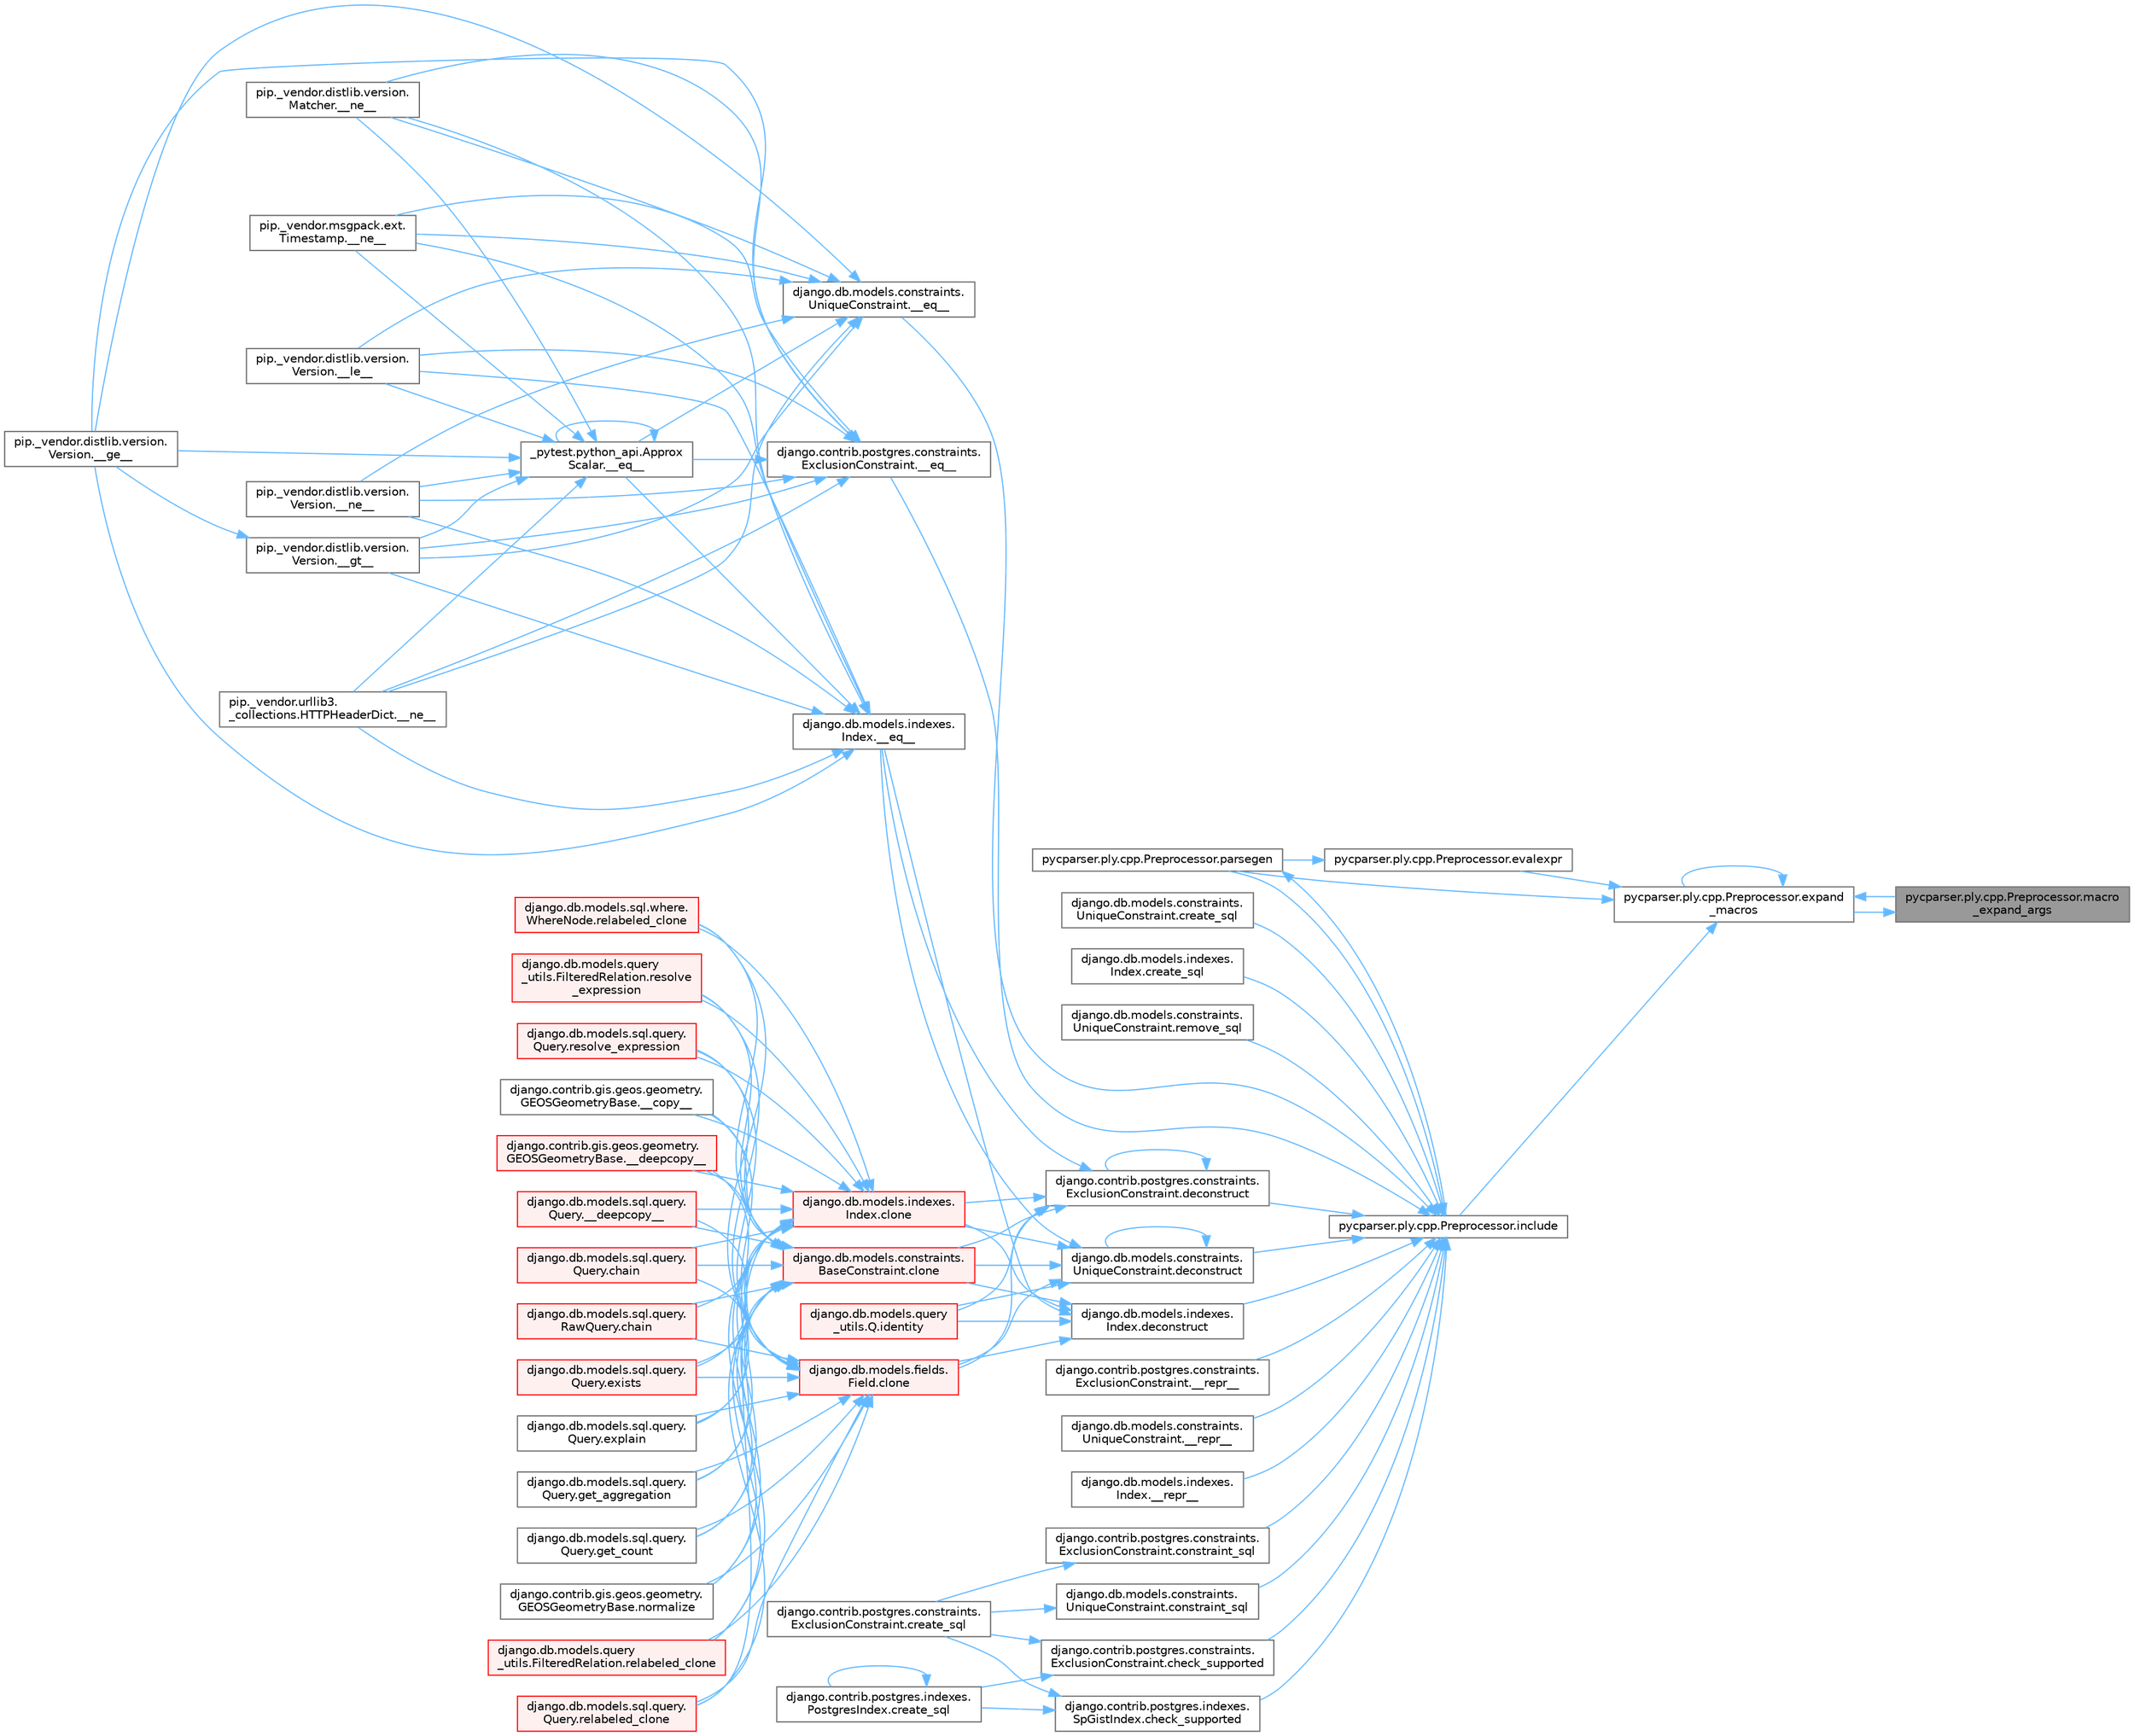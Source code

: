digraph "pycparser.ply.cpp.Preprocessor.macro_expand_args"
{
 // LATEX_PDF_SIZE
  bgcolor="transparent";
  edge [fontname=Helvetica,fontsize=10,labelfontname=Helvetica,labelfontsize=10];
  node [fontname=Helvetica,fontsize=10,shape=box,height=0.2,width=0.4];
  rankdir="RL";
  Node1 [id="Node000001",label="pycparser.ply.cpp.Preprocessor.macro\l_expand_args",height=0.2,width=0.4,color="gray40", fillcolor="grey60", style="filled", fontcolor="black",tooltip=" "];
  Node1 -> Node2 [id="edge1_Node000001_Node000002",dir="back",color="steelblue1",style="solid",tooltip=" "];
  Node2 [id="Node000002",label="pycparser.ply.cpp.Preprocessor.expand\l_macros",height=0.2,width=0.4,color="grey40", fillcolor="white", style="filled",URL="$classpycparser_1_1ply_1_1cpp_1_1_preprocessor.html#a4ac7e926ac9f68ef96f58e704a570d42",tooltip=" "];
  Node2 -> Node3 [id="edge2_Node000002_Node000003",dir="back",color="steelblue1",style="solid",tooltip=" "];
  Node3 [id="Node000003",label="pycparser.ply.cpp.Preprocessor.evalexpr",height=0.2,width=0.4,color="grey40", fillcolor="white", style="filled",URL="$classpycparser_1_1ply_1_1cpp_1_1_preprocessor.html#a3c16ad6c28242d1214d20158b02ecabd",tooltip=" "];
  Node3 -> Node4 [id="edge3_Node000003_Node000004",dir="back",color="steelblue1",style="solid",tooltip=" "];
  Node4 [id="Node000004",label="pycparser.ply.cpp.Preprocessor.parsegen",height=0.2,width=0.4,color="grey40", fillcolor="white", style="filled",URL="$classpycparser_1_1ply_1_1cpp_1_1_preprocessor.html#aad71ed64ebab07f9eafb0b36f9108723",tooltip=" "];
  Node4 -> Node5 [id="edge4_Node000004_Node000005",dir="back",color="steelblue1",style="solid",tooltip=" "];
  Node5 [id="Node000005",label="pycparser.ply.cpp.Preprocessor.include",height=0.2,width=0.4,color="grey40", fillcolor="white", style="filled",URL="$classpycparser_1_1ply_1_1cpp_1_1_preprocessor.html#aa91b0516d72dcf45e3d21b35b84ea1e0",tooltip=" "];
  Node5 -> Node6 [id="edge5_Node000005_Node000006",dir="back",color="steelblue1",style="solid",tooltip=" "];
  Node6 [id="Node000006",label="django.contrib.postgres.constraints.\lExclusionConstraint.__eq__",height=0.2,width=0.4,color="grey40", fillcolor="white", style="filled",URL="$classdjango_1_1contrib_1_1postgres_1_1constraints_1_1_exclusion_constraint.html#af496d048323e51177e1239475f9fe47c",tooltip=" "];
  Node6 -> Node7 [id="edge6_Node000006_Node000007",dir="back",color="steelblue1",style="solid",tooltip=" "];
  Node7 [id="Node000007",label="_pytest.python_api.Approx\lScalar.__eq__",height=0.2,width=0.4,color="grey40", fillcolor="white", style="filled",URL="$class__pytest_1_1python__api_1_1_approx_scalar.html#af4601ee4ca7409927f88c83ebfc3d923",tooltip=" "];
  Node7 -> Node7 [id="edge7_Node000007_Node000007",dir="back",color="steelblue1",style="solid",tooltip=" "];
  Node7 -> Node8 [id="edge8_Node000007_Node000008",dir="back",color="steelblue1",style="solid",tooltip=" "];
  Node8 [id="Node000008",label="pip._vendor.distlib.version.\lVersion.__ge__",height=0.2,width=0.4,color="grey40", fillcolor="white", style="filled",URL="$classpip_1_1__vendor_1_1distlib_1_1version_1_1_version.html#aa6b7b889cebc687ddb5ed9040d01b1ec",tooltip=" "];
  Node7 -> Node9 [id="edge9_Node000007_Node000009",dir="back",color="steelblue1",style="solid",tooltip=" "];
  Node9 [id="Node000009",label="pip._vendor.distlib.version.\lVersion.__gt__",height=0.2,width=0.4,color="grey40", fillcolor="white", style="filled",URL="$classpip_1_1__vendor_1_1distlib_1_1version_1_1_version.html#a51cf0c8da1bb6829173ff6861b10cb5f",tooltip=" "];
  Node9 -> Node8 [id="edge10_Node000009_Node000008",dir="back",color="steelblue1",style="solid",tooltip=" "];
  Node7 -> Node10 [id="edge11_Node000007_Node000010",dir="back",color="steelblue1",style="solid",tooltip=" "];
  Node10 [id="Node000010",label="pip._vendor.distlib.version.\lVersion.__le__",height=0.2,width=0.4,color="grey40", fillcolor="white", style="filled",URL="$classpip_1_1__vendor_1_1distlib_1_1version_1_1_version.html#ae5e2c5d9b76377e286fcf92a382cbb8b",tooltip=" "];
  Node7 -> Node11 [id="edge12_Node000007_Node000011",dir="back",color="steelblue1",style="solid",tooltip=" "];
  Node11 [id="Node000011",label="pip._vendor.distlib.version.\lMatcher.__ne__",height=0.2,width=0.4,color="grey40", fillcolor="white", style="filled",URL="$classpip_1_1__vendor_1_1distlib_1_1version_1_1_matcher.html#a24f8f8a4686bff3018fee5d22f4e02f1",tooltip=" "];
  Node7 -> Node12 [id="edge13_Node000007_Node000012",dir="back",color="steelblue1",style="solid",tooltip=" "];
  Node12 [id="Node000012",label="pip._vendor.distlib.version.\lVersion.__ne__",height=0.2,width=0.4,color="grey40", fillcolor="white", style="filled",URL="$classpip_1_1__vendor_1_1distlib_1_1version_1_1_version.html#aea3cdf6db007318ab1a2e8d144e2a4a1",tooltip=" "];
  Node7 -> Node13 [id="edge14_Node000007_Node000013",dir="back",color="steelblue1",style="solid",tooltip=" "];
  Node13 [id="Node000013",label="pip._vendor.msgpack.ext.\lTimestamp.__ne__",height=0.2,width=0.4,color="grey40", fillcolor="white", style="filled",URL="$classpip_1_1__vendor_1_1msgpack_1_1ext_1_1_timestamp.html#ac38b8cada8075f7a1133b06bc99b2317",tooltip=" "];
  Node7 -> Node14 [id="edge15_Node000007_Node000014",dir="back",color="steelblue1",style="solid",tooltip=" "];
  Node14 [id="Node000014",label="pip._vendor.urllib3.\l_collections.HTTPHeaderDict.__ne__",height=0.2,width=0.4,color="grey40", fillcolor="white", style="filled",URL="$classpip_1_1__vendor_1_1urllib3_1_1__collections_1_1_h_t_t_p_header_dict.html#aa7766a9499d33160a1258e140e35a806",tooltip=" "];
  Node6 -> Node8 [id="edge16_Node000006_Node000008",dir="back",color="steelblue1",style="solid",tooltip=" "];
  Node6 -> Node9 [id="edge17_Node000006_Node000009",dir="back",color="steelblue1",style="solid",tooltip=" "];
  Node6 -> Node10 [id="edge18_Node000006_Node000010",dir="back",color="steelblue1",style="solid",tooltip=" "];
  Node6 -> Node11 [id="edge19_Node000006_Node000011",dir="back",color="steelblue1",style="solid",tooltip=" "];
  Node6 -> Node12 [id="edge20_Node000006_Node000012",dir="back",color="steelblue1",style="solid",tooltip=" "];
  Node6 -> Node13 [id="edge21_Node000006_Node000013",dir="back",color="steelblue1",style="solid",tooltip=" "];
  Node6 -> Node14 [id="edge22_Node000006_Node000014",dir="back",color="steelblue1",style="solid",tooltip=" "];
  Node5 -> Node15 [id="edge23_Node000005_Node000015",dir="back",color="steelblue1",style="solid",tooltip=" "];
  Node15 [id="Node000015",label="django.db.models.constraints.\lUniqueConstraint.__eq__",height=0.2,width=0.4,color="grey40", fillcolor="white", style="filled",URL="$classdjango_1_1db_1_1models_1_1constraints_1_1_unique_constraint.html#a1a877e5c6def4673a480b3fd44e3ad19",tooltip=" "];
  Node15 -> Node7 [id="edge24_Node000015_Node000007",dir="back",color="steelblue1",style="solid",tooltip=" "];
  Node15 -> Node8 [id="edge25_Node000015_Node000008",dir="back",color="steelblue1",style="solid",tooltip=" "];
  Node15 -> Node9 [id="edge26_Node000015_Node000009",dir="back",color="steelblue1",style="solid",tooltip=" "];
  Node15 -> Node10 [id="edge27_Node000015_Node000010",dir="back",color="steelblue1",style="solid",tooltip=" "];
  Node15 -> Node11 [id="edge28_Node000015_Node000011",dir="back",color="steelblue1",style="solid",tooltip=" "];
  Node15 -> Node12 [id="edge29_Node000015_Node000012",dir="back",color="steelblue1",style="solid",tooltip=" "];
  Node15 -> Node13 [id="edge30_Node000015_Node000013",dir="back",color="steelblue1",style="solid",tooltip=" "];
  Node15 -> Node14 [id="edge31_Node000015_Node000014",dir="back",color="steelblue1",style="solid",tooltip=" "];
  Node5 -> Node16 [id="edge32_Node000005_Node000016",dir="back",color="steelblue1",style="solid",tooltip=" "];
  Node16 [id="Node000016",label="django.contrib.postgres.constraints.\lExclusionConstraint.__repr__",height=0.2,width=0.4,color="grey40", fillcolor="white", style="filled",URL="$classdjango_1_1contrib_1_1postgres_1_1constraints_1_1_exclusion_constraint.html#a0771594ced240daa3e783f821d28adb5",tooltip=" "];
  Node5 -> Node17 [id="edge33_Node000005_Node000017",dir="back",color="steelblue1",style="solid",tooltip=" "];
  Node17 [id="Node000017",label="django.db.models.constraints.\lUniqueConstraint.__repr__",height=0.2,width=0.4,color="grey40", fillcolor="white", style="filled",URL="$classdjango_1_1db_1_1models_1_1constraints_1_1_unique_constraint.html#a182454ed288d36d2033f34e2442e63b6",tooltip=" "];
  Node5 -> Node18 [id="edge34_Node000005_Node000018",dir="back",color="steelblue1",style="solid",tooltip=" "];
  Node18 [id="Node000018",label="django.db.models.indexes.\lIndex.__repr__",height=0.2,width=0.4,color="grey40", fillcolor="white", style="filled",URL="$classdjango_1_1db_1_1models_1_1indexes_1_1_index.html#a491779817a13ed7b81a3fa01cb34b2c6",tooltip=" "];
  Node5 -> Node19 [id="edge35_Node000005_Node000019",dir="back",color="steelblue1",style="solid",tooltip=" "];
  Node19 [id="Node000019",label="django.contrib.postgres.constraints.\lExclusionConstraint.check_supported",height=0.2,width=0.4,color="grey40", fillcolor="white", style="filled",URL="$classdjango_1_1contrib_1_1postgres_1_1constraints_1_1_exclusion_constraint.html#afce44af1fdf188bca4592f852eb897c3",tooltip=" "];
  Node19 -> Node20 [id="edge36_Node000019_Node000020",dir="back",color="steelblue1",style="solid",tooltip=" "];
  Node20 [id="Node000020",label="django.contrib.postgres.constraints.\lExclusionConstraint.create_sql",height=0.2,width=0.4,color="grey40", fillcolor="white", style="filled",URL="$classdjango_1_1contrib_1_1postgres_1_1constraints_1_1_exclusion_constraint.html#a491aa9fcecb71b800a51e96a00892078",tooltip=" "];
  Node19 -> Node21 [id="edge37_Node000019_Node000021",dir="back",color="steelblue1",style="solid",tooltip=" "];
  Node21 [id="Node000021",label="django.contrib.postgres.indexes.\lPostgresIndex.create_sql",height=0.2,width=0.4,color="grey40", fillcolor="white", style="filled",URL="$classdjango_1_1contrib_1_1postgres_1_1indexes_1_1_postgres_index.html#aca4fb7bbfc0ddbcbbb35f50aeb275adc",tooltip=" "];
  Node21 -> Node21 [id="edge38_Node000021_Node000021",dir="back",color="steelblue1",style="solid",tooltip=" "];
  Node5 -> Node22 [id="edge39_Node000005_Node000022",dir="back",color="steelblue1",style="solid",tooltip=" "];
  Node22 [id="Node000022",label="django.contrib.postgres.indexes.\lSpGistIndex.check_supported",height=0.2,width=0.4,color="grey40", fillcolor="white", style="filled",URL="$classdjango_1_1contrib_1_1postgres_1_1indexes_1_1_sp_gist_index.html#aa2d05c1b3c304ae928ef271c01011447",tooltip=" "];
  Node22 -> Node20 [id="edge40_Node000022_Node000020",dir="back",color="steelblue1",style="solid",tooltip=" "];
  Node22 -> Node21 [id="edge41_Node000022_Node000021",dir="back",color="steelblue1",style="solid",tooltip=" "];
  Node5 -> Node23 [id="edge42_Node000005_Node000023",dir="back",color="steelblue1",style="solid",tooltip=" "];
  Node23 [id="Node000023",label="django.contrib.postgres.constraints.\lExclusionConstraint.constraint_sql",height=0.2,width=0.4,color="grey40", fillcolor="white", style="filled",URL="$classdjango_1_1contrib_1_1postgres_1_1constraints_1_1_exclusion_constraint.html#a9c7786d94df04c688d948011958a68c1",tooltip=" "];
  Node23 -> Node20 [id="edge43_Node000023_Node000020",dir="back",color="steelblue1",style="solid",tooltip=" "];
  Node5 -> Node24 [id="edge44_Node000005_Node000024",dir="back",color="steelblue1",style="solid",tooltip=" "];
  Node24 [id="Node000024",label="django.db.models.constraints.\lUniqueConstraint.constraint_sql",height=0.2,width=0.4,color="grey40", fillcolor="white", style="filled",URL="$classdjango_1_1db_1_1models_1_1constraints_1_1_unique_constraint.html#ad8e91d3d3fb576b5000de9908877754d",tooltip=" "];
  Node24 -> Node20 [id="edge45_Node000024_Node000020",dir="back",color="steelblue1",style="solid",tooltip=" "];
  Node5 -> Node25 [id="edge46_Node000005_Node000025",dir="back",color="steelblue1",style="solid",tooltip=" "];
  Node25 [id="Node000025",label="django.db.models.constraints.\lUniqueConstraint.create_sql",height=0.2,width=0.4,color="grey40", fillcolor="white", style="filled",URL="$classdjango_1_1db_1_1models_1_1constraints_1_1_unique_constraint.html#ad0cc45d12329073fac8ae7b419a34cae",tooltip=" "];
  Node5 -> Node26 [id="edge47_Node000005_Node000026",dir="back",color="steelblue1",style="solid",tooltip=" "];
  Node26 [id="Node000026",label="django.db.models.indexes.\lIndex.create_sql",height=0.2,width=0.4,color="grey40", fillcolor="white", style="filled",URL="$classdjango_1_1db_1_1models_1_1indexes_1_1_index.html#a7e8410dc834fe4215a58d075ccddd399",tooltip=" "];
  Node5 -> Node27 [id="edge48_Node000005_Node000027",dir="back",color="steelblue1",style="solid",tooltip=" "];
  Node27 [id="Node000027",label="django.contrib.postgres.constraints.\lExclusionConstraint.deconstruct",height=0.2,width=0.4,color="grey40", fillcolor="white", style="filled",URL="$classdjango_1_1contrib_1_1postgres_1_1constraints_1_1_exclusion_constraint.html#ad7f2b1013a1aeb3f6e584282ead19dfb",tooltip=" "];
  Node27 -> Node28 [id="edge49_Node000027_Node000028",dir="back",color="steelblue1",style="solid",tooltip=" "];
  Node28 [id="Node000028",label="django.db.models.indexes.\lIndex.__eq__",height=0.2,width=0.4,color="grey40", fillcolor="white", style="filled",URL="$classdjango_1_1db_1_1models_1_1indexes_1_1_index.html#a610477616672fd35272d94ba513c1496",tooltip=" "];
  Node28 -> Node7 [id="edge50_Node000028_Node000007",dir="back",color="steelblue1",style="solid",tooltip=" "];
  Node28 -> Node8 [id="edge51_Node000028_Node000008",dir="back",color="steelblue1",style="solid",tooltip=" "];
  Node28 -> Node9 [id="edge52_Node000028_Node000009",dir="back",color="steelblue1",style="solid",tooltip=" "];
  Node28 -> Node10 [id="edge53_Node000028_Node000010",dir="back",color="steelblue1",style="solid",tooltip=" "];
  Node28 -> Node11 [id="edge54_Node000028_Node000011",dir="back",color="steelblue1",style="solid",tooltip=" "];
  Node28 -> Node12 [id="edge55_Node000028_Node000012",dir="back",color="steelblue1",style="solid",tooltip=" "];
  Node28 -> Node13 [id="edge56_Node000028_Node000013",dir="back",color="steelblue1",style="solid",tooltip=" "];
  Node28 -> Node14 [id="edge57_Node000028_Node000014",dir="back",color="steelblue1",style="solid",tooltip=" "];
  Node27 -> Node29 [id="edge58_Node000027_Node000029",dir="back",color="steelblue1",style="solid",tooltip=" "];
  Node29 [id="Node000029",label="django.db.models.constraints.\lBaseConstraint.clone",height=0.2,width=0.4,color="red", fillcolor="#FFF0F0", style="filled",URL="$classdjango_1_1db_1_1models_1_1constraints_1_1_base_constraint.html#a0f02e73d4209006f6317758e83ccf8ac",tooltip=" "];
  Node29 -> Node30 [id="edge59_Node000029_Node000030",dir="back",color="steelblue1",style="solid",tooltip=" "];
  Node30 [id="Node000030",label="django.contrib.gis.geos.geometry.\lGEOSGeometryBase.__copy__",height=0.2,width=0.4,color="grey40", fillcolor="white", style="filled",URL="$classdjango_1_1contrib_1_1gis_1_1geos_1_1geometry_1_1_g_e_o_s_geometry_base.html#ae0f85dbfd6e6e2dab4aa9dd295340b87",tooltip=" "];
  Node29 -> Node31 [id="edge60_Node000029_Node000031",dir="back",color="steelblue1",style="solid",tooltip=" "];
  Node31 [id="Node000031",label="django.contrib.gis.geos.geometry.\lGEOSGeometryBase.__deepcopy__",height=0.2,width=0.4,color="red", fillcolor="#FFF0F0", style="filled",URL="$classdjango_1_1contrib_1_1gis_1_1geos_1_1geometry_1_1_g_e_o_s_geometry_base.html#ac6f16be987e8c98b9ecb52ccb388c18c",tooltip=" "];
  Node29 -> Node321 [id="edge61_Node000029_Node000321",dir="back",color="steelblue1",style="solid",tooltip=" "];
  Node321 [id="Node000321",label="django.db.models.sql.query.\lQuery.__deepcopy__",height=0.2,width=0.4,color="red", fillcolor="#FFF0F0", style="filled",URL="$classdjango_1_1db_1_1models_1_1sql_1_1query_1_1_query.html#a03b0d1ca81a588c179694300577a5dde",tooltip=" "];
  Node29 -> Node322 [id="edge62_Node000029_Node000322",dir="back",color="steelblue1",style="solid",tooltip=" "];
  Node322 [id="Node000322",label="django.db.models.sql.query.\lQuery.chain",height=0.2,width=0.4,color="red", fillcolor="#FFF0F0", style="filled",URL="$classdjango_1_1db_1_1models_1_1sql_1_1query_1_1_query.html#aa3fe5320676d05bc24bd69dcfc785a8f",tooltip=" "];
  Node29 -> Node328 [id="edge63_Node000029_Node000328",dir="back",color="steelblue1",style="solid",tooltip=" "];
  Node328 [id="Node000328",label="django.db.models.sql.query.\lRawQuery.chain",height=0.2,width=0.4,color="red", fillcolor="#FFF0F0", style="filled",URL="$classdjango_1_1db_1_1models_1_1sql_1_1query_1_1_raw_query.html#a7fe9f8502e3420c0378f6edce01aa68b",tooltip=" "];
  Node29 -> Node329 [id="edge64_Node000029_Node000329",dir="back",color="steelblue1",style="solid",tooltip=" "];
  Node329 [id="Node000329",label="django.db.models.sql.query.\lQuery.exists",height=0.2,width=0.4,color="red", fillcolor="#FFF0F0", style="filled",URL="$classdjango_1_1db_1_1models_1_1sql_1_1query_1_1_query.html#ae5c8bc324c4badfdcba3d115464be353",tooltip=" "];
  Node29 -> Node739 [id="edge65_Node000029_Node000739",dir="back",color="steelblue1",style="solid",tooltip=" "];
  Node739 [id="Node000739",label="django.db.models.sql.query.\lQuery.explain",height=0.2,width=0.4,color="grey40", fillcolor="white", style="filled",URL="$classdjango_1_1db_1_1models_1_1sql_1_1query_1_1_query.html#a2017a64b53a6a8b184261899b21895e4",tooltip=" "];
  Node29 -> Node740 [id="edge66_Node000029_Node000740",dir="back",color="steelblue1",style="solid",tooltip=" "];
  Node740 [id="Node000740",label="django.db.models.sql.query.\lQuery.get_aggregation",height=0.2,width=0.4,color="grey40", fillcolor="white", style="filled",URL="$classdjango_1_1db_1_1models_1_1sql_1_1query_1_1_query.html#a838bcc369ee808b360b6ab68323868e0",tooltip=" "];
  Node29 -> Node741 [id="edge67_Node000029_Node000741",dir="back",color="steelblue1",style="solid",tooltip=" "];
  Node741 [id="Node000741",label="django.db.models.sql.query.\lQuery.get_count",height=0.2,width=0.4,color="grey40", fillcolor="white", style="filled",URL="$classdjango_1_1db_1_1models_1_1sql_1_1query_1_1_query.html#a4e6c10ea949b3a1c70851e0002656a09",tooltip=" "];
  Node29 -> Node742 [id="edge68_Node000029_Node000742",dir="back",color="steelblue1",style="solid",tooltip=" "];
  Node742 [id="Node000742",label="django.contrib.gis.geos.geometry.\lGEOSGeometryBase.normalize",height=0.2,width=0.4,color="grey40", fillcolor="white", style="filled",URL="$classdjango_1_1contrib_1_1gis_1_1geos_1_1geometry_1_1_g_e_o_s_geometry_base.html#a8aced8b6d5ffee28e6220e108d7fec9b",tooltip=" "];
  Node29 -> Node743 [id="edge69_Node000029_Node000743",dir="back",color="steelblue1",style="solid",tooltip=" "];
  Node743 [id="Node000743",label="django.db.models.query\l_utils.FilteredRelation.relabeled_clone",height=0.2,width=0.4,color="red", fillcolor="#FFF0F0", style="filled",URL="$classdjango_1_1db_1_1models_1_1query__utils_1_1_filtered_relation.html#a54721cf88cda04227bc9137fac94d470",tooltip=" "];
  Node29 -> Node744 [id="edge70_Node000029_Node000744",dir="back",color="steelblue1",style="solid",tooltip=" "];
  Node744 [id="Node000744",label="django.db.models.sql.query.\lQuery.relabeled_clone",height=0.2,width=0.4,color="red", fillcolor="#FFF0F0", style="filled",URL="$classdjango_1_1db_1_1models_1_1sql_1_1query_1_1_query.html#af280d6a64a9e44dd71caa13a91ccf716",tooltip=" "];
  Node29 -> Node747 [id="edge71_Node000029_Node000747",dir="back",color="steelblue1",style="solid",tooltip=" "];
  Node747 [id="Node000747",label="django.db.models.sql.where.\lWhereNode.relabeled_clone",height=0.2,width=0.4,color="red", fillcolor="#FFF0F0", style="filled",URL="$classdjango_1_1db_1_1models_1_1sql_1_1where_1_1_where_node.html#acb4f80fab7f4124b0f0e418442cec200",tooltip=" "];
  Node29 -> Node748 [id="edge72_Node000029_Node000748",dir="back",color="steelblue1",style="solid",tooltip=" "];
  Node748 [id="Node000748",label="django.db.models.query\l_utils.FilteredRelation.resolve\l_expression",height=0.2,width=0.4,color="red", fillcolor="#FFF0F0", style="filled",URL="$classdjango_1_1db_1_1models_1_1query__utils_1_1_filtered_relation.html#a3f24fb1b73679c55925f8e4dcd511536",tooltip=" "];
  Node29 -> Node749 [id="edge73_Node000029_Node000749",dir="back",color="steelblue1",style="solid",tooltip=" "];
  Node749 [id="Node000749",label="django.db.models.sql.query.\lQuery.resolve_expression",height=0.2,width=0.4,color="red", fillcolor="#FFF0F0", style="filled",URL="$classdjango_1_1db_1_1models_1_1sql_1_1query_1_1_query.html#a9f7253d9010a6f0082182c39b0255e52",tooltip=" "];
  Node27 -> Node736 [id="edge74_Node000027_Node000736",dir="back",color="steelblue1",style="solid",tooltip=" "];
  Node736 [id="Node000736",label="django.db.models.fields.\lField.clone",height=0.2,width=0.4,color="red", fillcolor="#FFF0F0", style="filled",URL="$classdjango_1_1db_1_1models_1_1fields_1_1_field.html#aeaf9d4a620ef742dbc6414393f549ee2",tooltip=" "];
  Node736 -> Node30 [id="edge75_Node000736_Node000030",dir="back",color="steelblue1",style="solid",tooltip=" "];
  Node736 -> Node31 [id="edge76_Node000736_Node000031",dir="back",color="steelblue1",style="solid",tooltip=" "];
  Node736 -> Node321 [id="edge77_Node000736_Node000321",dir="back",color="steelblue1",style="solid",tooltip=" "];
  Node736 -> Node322 [id="edge78_Node000736_Node000322",dir="back",color="steelblue1",style="solid",tooltip=" "];
  Node736 -> Node328 [id="edge79_Node000736_Node000328",dir="back",color="steelblue1",style="solid",tooltip=" "];
  Node736 -> Node329 [id="edge80_Node000736_Node000329",dir="back",color="steelblue1",style="solid",tooltip=" "];
  Node736 -> Node739 [id="edge81_Node000736_Node000739",dir="back",color="steelblue1",style="solid",tooltip=" "];
  Node736 -> Node740 [id="edge82_Node000736_Node000740",dir="back",color="steelblue1",style="solid",tooltip=" "];
  Node736 -> Node741 [id="edge83_Node000736_Node000741",dir="back",color="steelblue1",style="solid",tooltip=" "];
  Node736 -> Node742 [id="edge84_Node000736_Node000742",dir="back",color="steelblue1",style="solid",tooltip=" "];
  Node736 -> Node743 [id="edge85_Node000736_Node000743",dir="back",color="steelblue1",style="solid",tooltip=" "];
  Node736 -> Node744 [id="edge86_Node000736_Node000744",dir="back",color="steelblue1",style="solid",tooltip=" "];
  Node736 -> Node747 [id="edge87_Node000736_Node000747",dir="back",color="steelblue1",style="solid",tooltip=" "];
  Node736 -> Node748 [id="edge88_Node000736_Node000748",dir="back",color="steelblue1",style="solid",tooltip=" "];
  Node736 -> Node749 [id="edge89_Node000736_Node000749",dir="back",color="steelblue1",style="solid",tooltip=" "];
  Node27 -> Node738 [id="edge90_Node000027_Node000738",dir="back",color="steelblue1",style="solid",tooltip=" "];
  Node738 [id="Node000738",label="django.db.models.indexes.\lIndex.clone",height=0.2,width=0.4,color="red", fillcolor="#FFF0F0", style="filled",URL="$classdjango_1_1db_1_1models_1_1indexes_1_1_index.html#aeaccf659cbc1989e539625d16602541e",tooltip=" "];
  Node738 -> Node30 [id="edge91_Node000738_Node000030",dir="back",color="steelblue1",style="solid",tooltip=" "];
  Node738 -> Node31 [id="edge92_Node000738_Node000031",dir="back",color="steelblue1",style="solid",tooltip=" "];
  Node738 -> Node321 [id="edge93_Node000738_Node000321",dir="back",color="steelblue1",style="solid",tooltip=" "];
  Node738 -> Node322 [id="edge94_Node000738_Node000322",dir="back",color="steelblue1",style="solid",tooltip=" "];
  Node738 -> Node328 [id="edge95_Node000738_Node000328",dir="back",color="steelblue1",style="solid",tooltip=" "];
  Node738 -> Node329 [id="edge96_Node000738_Node000329",dir="back",color="steelblue1",style="solid",tooltip=" "];
  Node738 -> Node739 [id="edge97_Node000738_Node000739",dir="back",color="steelblue1",style="solid",tooltip=" "];
  Node738 -> Node740 [id="edge98_Node000738_Node000740",dir="back",color="steelblue1",style="solid",tooltip=" "];
  Node738 -> Node741 [id="edge99_Node000738_Node000741",dir="back",color="steelblue1",style="solid",tooltip=" "];
  Node738 -> Node742 [id="edge100_Node000738_Node000742",dir="back",color="steelblue1",style="solid",tooltip=" "];
  Node738 -> Node743 [id="edge101_Node000738_Node000743",dir="back",color="steelblue1",style="solid",tooltip=" "];
  Node738 -> Node744 [id="edge102_Node000738_Node000744",dir="back",color="steelblue1",style="solid",tooltip=" "];
  Node738 -> Node747 [id="edge103_Node000738_Node000747",dir="back",color="steelblue1",style="solid",tooltip=" "];
  Node738 -> Node748 [id="edge104_Node000738_Node000748",dir="back",color="steelblue1",style="solid",tooltip=" "];
  Node738 -> Node749 [id="edge105_Node000738_Node000749",dir="back",color="steelblue1",style="solid",tooltip=" "];
  Node27 -> Node27 [id="edge106_Node000027_Node000027",dir="back",color="steelblue1",style="solid",tooltip=" "];
  Node27 -> Node758 [id="edge107_Node000027_Node000758",dir="back",color="steelblue1",style="solid",tooltip=" "];
  Node758 [id="Node000758",label="django.db.models.query\l_utils.Q.identity",height=0.2,width=0.4,color="red", fillcolor="#FFF0F0", style="filled",URL="$classdjango_1_1db_1_1models_1_1query__utils_1_1_q.html#a63129a45cd7e8fa8b4789ce076f445a3",tooltip=" "];
  Node5 -> Node735 [id="edge108_Node000005_Node000735",dir="back",color="steelblue1",style="solid",tooltip=" "];
  Node735 [id="Node000735",label="django.db.models.constraints.\lUniqueConstraint.deconstruct",height=0.2,width=0.4,color="grey40", fillcolor="white", style="filled",URL="$classdjango_1_1db_1_1models_1_1constraints_1_1_unique_constraint.html#a79dd632a14039b180b2b909fefcfce70",tooltip=" "];
  Node735 -> Node28 [id="edge109_Node000735_Node000028",dir="back",color="steelblue1",style="solid",tooltip=" "];
  Node735 -> Node29 [id="edge110_Node000735_Node000029",dir="back",color="steelblue1",style="solid",tooltip=" "];
  Node735 -> Node736 [id="edge111_Node000735_Node000736",dir="back",color="steelblue1",style="solid",tooltip=" "];
  Node735 -> Node738 [id="edge112_Node000735_Node000738",dir="back",color="steelblue1",style="solid",tooltip=" "];
  Node735 -> Node735 [id="edge113_Node000735_Node000735",dir="back",color="steelblue1",style="solid",tooltip=" "];
  Node735 -> Node758 [id="edge114_Node000735_Node000758",dir="back",color="steelblue1",style="solid",tooltip=" "];
  Node5 -> Node759 [id="edge115_Node000005_Node000759",dir="back",color="steelblue1",style="solid",tooltip=" "];
  Node759 [id="Node000759",label="django.db.models.indexes.\lIndex.deconstruct",height=0.2,width=0.4,color="grey40", fillcolor="white", style="filled",URL="$classdjango_1_1db_1_1models_1_1indexes_1_1_index.html#ad28ee8ce2b1da28df32f78ea1c2d9741",tooltip=" "];
  Node759 -> Node28 [id="edge116_Node000759_Node000028",dir="back",color="steelblue1",style="solid",tooltip=" "];
  Node759 -> Node29 [id="edge117_Node000759_Node000029",dir="back",color="steelblue1",style="solid",tooltip=" "];
  Node759 -> Node736 [id="edge118_Node000759_Node000736",dir="back",color="steelblue1",style="solid",tooltip=" "];
  Node759 -> Node738 [id="edge119_Node000759_Node000738",dir="back",color="steelblue1",style="solid",tooltip=" "];
  Node759 -> Node758 [id="edge120_Node000759_Node000758",dir="back",color="steelblue1",style="solid",tooltip=" "];
  Node5 -> Node4 [id="edge121_Node000005_Node000004",dir="back",color="steelblue1",style="solid",tooltip=" "];
  Node5 -> Node760 [id="edge122_Node000005_Node000760",dir="back",color="steelblue1",style="solid",tooltip=" "];
  Node760 [id="Node000760",label="django.db.models.constraints.\lUniqueConstraint.remove_sql",height=0.2,width=0.4,color="grey40", fillcolor="white", style="filled",URL="$classdjango_1_1db_1_1models_1_1constraints_1_1_unique_constraint.html#ab15414e4b19d874a865c00e01427dfd1",tooltip=" "];
  Node2 -> Node2 [id="edge123_Node000002_Node000002",dir="back",color="steelblue1",style="solid",tooltip=" "];
  Node2 -> Node5 [id="edge124_Node000002_Node000005",dir="back",color="steelblue1",style="solid",tooltip=" "];
  Node2 -> Node1 [id="edge125_Node000002_Node000001",dir="back",color="steelblue1",style="solid",tooltip=" "];
  Node2 -> Node4 [id="edge126_Node000002_Node000004",dir="back",color="steelblue1",style="solid",tooltip=" "];
}
